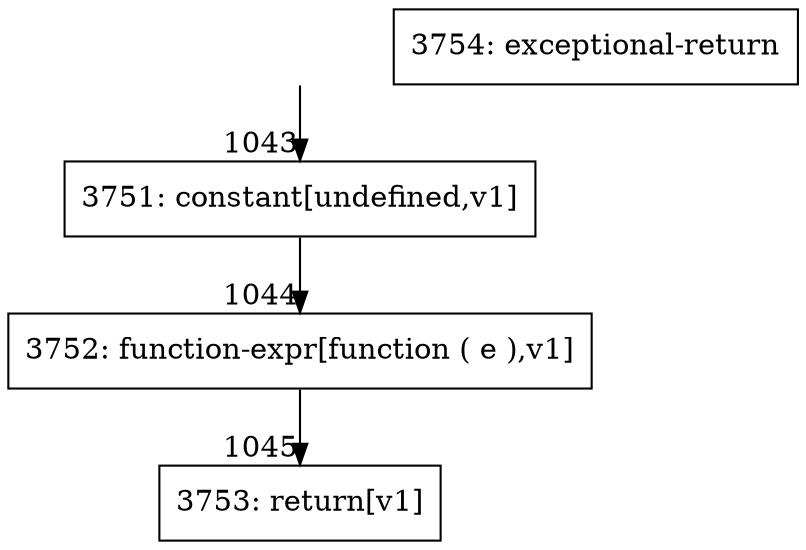 digraph {
rankdir="TD"
BB_entry37[shape=none,label=""];
BB_entry37 -> BB1043 [tailport=s, headport=n, headlabel="    1043"]
BB1043 [shape=record label="{3751: constant[undefined,v1]}" ] 
BB1043 -> BB1044 [tailport=s, headport=n, headlabel="      1044"]
BB1044 [shape=record label="{3752: function-expr[function ( e ),v1]}" ] 
BB1044 -> BB1045 [tailport=s, headport=n, headlabel="      1045"]
BB1045 [shape=record label="{3753: return[v1]}" ] 
BB1046 [shape=record label="{3754: exceptional-return}" ] 
//#$~ 669
}
